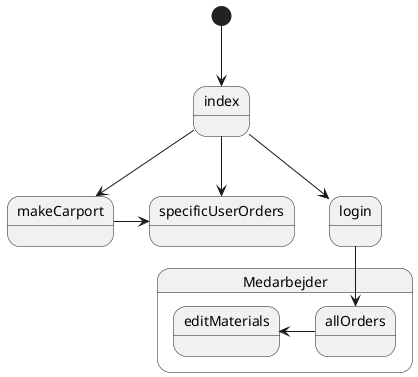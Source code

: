 @startuml

[*] --> index


index --> login
index --> makeCarport
index --> specificUserOrders

makeCarport -> specificUserOrders
state Medarbejder{
allOrders -left-> editMaterials

login --> allOrders
}

@enduml
